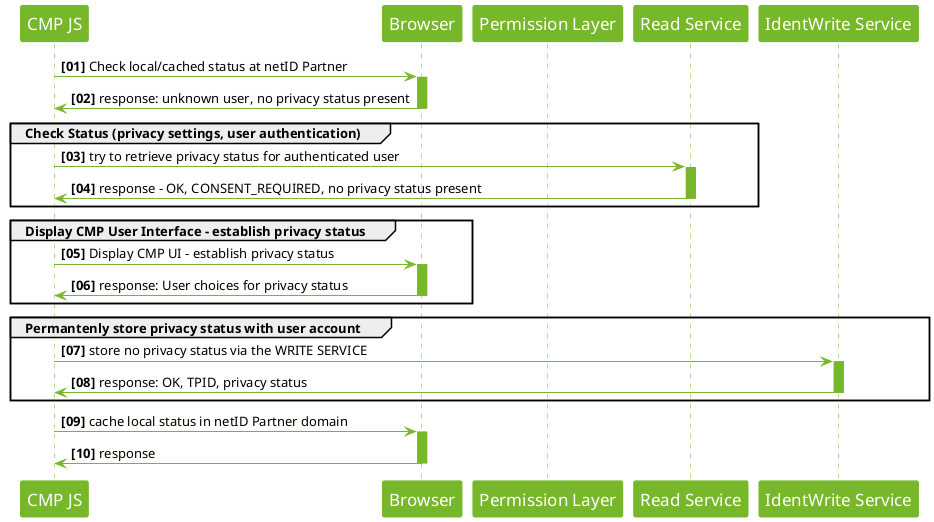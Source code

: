 @startuml

skinparam sequence {
	ArrowColor #76b82a
	ActorBorderColor #76b82a
    ActorBackgroundColor #FFF
	ActorFontColor #000
    ActorFontName Arial
	ActorFontSize 17

	LifeLineBorderColor #76b82a
	LifeLineBackgroundColor #76b82a
	
	ParticipantBorderColor #76b82a
	ParticipantBackgroundColor #76b82a
	ParticipantFontName Arial
	ParticipantFontSize 17
	ParticipantFontColor #FFF

}

autonumber "<b>[00]"
participant  "CMP JS" as cmp
participant  "Browser" as br
participant  "Permission Layer" as pl
participant  "Read Service" as rs
participant  "IdentWrite Service" as ws

cmp -> br : Check local/cached status at netID Partner
activate br
br -> cmp : response: unknown user, no privacy status present
deactivate br
group Check Status (privacy settings, user authentication)
    cmp -> rs : try to retrieve privacy status for authenticated user
    activate rs
    rs -> cmp : response - OK, CONSENT_REQUIRED, no privacy status present
    deactivate rs
    end
group Display CMP User Interface - establish privacy status 
    cmp -> br : Display CMP UI - establish privacy status
    activate br
    br -> cmp : response: User choices for privacy status
    deactivate br
    end
Group Permantenly store privacy status with user account
cmp -> ws : store no privacy status via the WRITE SERVICE
activate ws
ws -> cmp : response: OK, TPID, privacy status 
deactivate ws
end
cmp -> br : cache local status in netID Partner domain
activate br
br -> cmp : response
deactivate br
@enduml